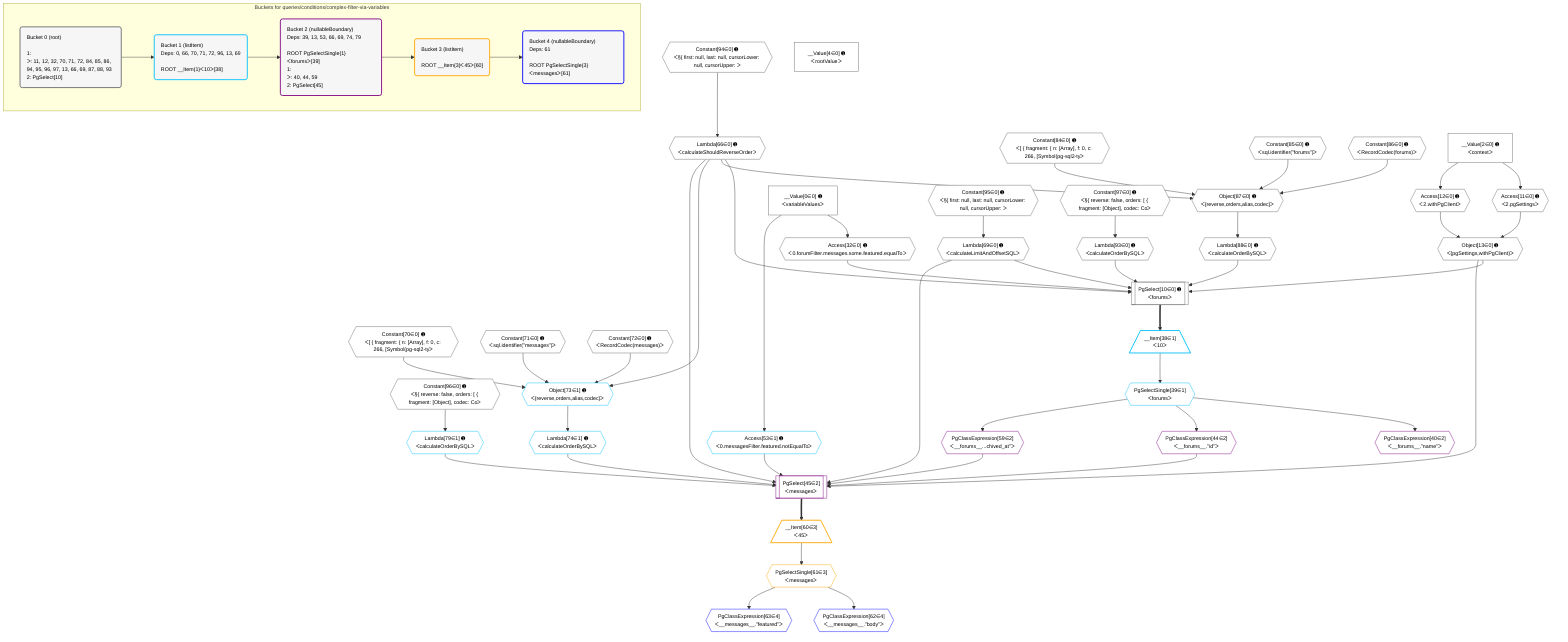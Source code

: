 %%{init: {'themeVariables': { 'fontSize': '12px'}}}%%
graph TD
    classDef path fill:#eee,stroke:#000,color:#000
    classDef plan fill:#fff,stroke-width:1px,color:#000
    classDef itemplan fill:#fff,stroke-width:2px,color:#000
    classDef unbatchedplan fill:#dff,stroke-width:1px,color:#000
    classDef sideeffectplan fill:#fcc,stroke-width:2px,color:#000
    classDef bucket fill:#f6f6f6,color:#000,stroke-width:2px,text-align:left


    %% plan dependencies
    PgSelect10[["PgSelect[10∈0] ➊<br />ᐸforumsᐳ"]]:::plan
    Object13{{"Object[13∈0] ➊<br />ᐸ{pgSettings,withPgClient}ᐳ"}}:::plan
    Access32{{"Access[32∈0] ➊<br />ᐸ0.forumFilter.messages.some.featured.equalToᐳ"}}:::plan
    Lambda66{{"Lambda[66∈0] ➊<br />ᐸcalculateShouldReverseOrderᐳ"}}:::plan
    Lambda69{{"Lambda[69∈0] ➊<br />ᐸcalculateLimitAndOffsetSQLᐳ"}}:::plan
    Lambda88{{"Lambda[88∈0] ➊<br />ᐸcalculateOrderBySQLᐳ"}}:::plan
    Lambda93{{"Lambda[93∈0] ➊<br />ᐸcalculateOrderBySQLᐳ"}}:::plan
    Object13 & Access32 & Lambda66 & Lambda69 & Lambda88 & Lambda93 --> PgSelect10
    Object87{{"Object[87∈0] ➊<br />ᐸ{reverse,orders,alias,codec}ᐳ"}}:::plan
    Constant84{{"Constant[84∈0] ➊<br />ᐸ[ { fragment: { n: [Array], f: 0, c: 266, [Symbol(pg-sql2-tyᐳ"}}:::plan
    Constant85{{"Constant[85∈0] ➊<br />ᐸsql.identifier(”forums”)ᐳ"}}:::plan
    Constant86{{"Constant[86∈0] ➊<br />ᐸRecordCodec(forums)ᐳ"}}:::plan
    Lambda66 & Constant84 & Constant85 & Constant86 --> Object87
    Access11{{"Access[11∈0] ➊<br />ᐸ2.pgSettingsᐳ"}}:::plan
    Access12{{"Access[12∈0] ➊<br />ᐸ2.withPgClientᐳ"}}:::plan
    Access11 & Access12 --> Object13
    __Value2["__Value[2∈0] ➊<br />ᐸcontextᐳ"]:::plan
    __Value2 --> Access11
    __Value2 --> Access12
    __Value0["__Value[0∈0] ➊<br />ᐸvariableValuesᐳ"]:::plan
    __Value0 --> Access32
    Constant94{{"Constant[94∈0] ➊<br />ᐸ§{ first: null, last: null, cursorLower: null, cursorUpper: ᐳ"}}:::plan
    Constant94 --> Lambda66
    Constant95{{"Constant[95∈0] ➊<br />ᐸ§{ first: null, last: null, cursorLower: null, cursorUpper: ᐳ"}}:::plan
    Constant95 --> Lambda69
    Object87 --> Lambda88
    Constant97{{"Constant[97∈0] ➊<br />ᐸ§{ reverse: false, orders: [ { fragment: [Object], codec: Coᐳ"}}:::plan
    Constant97 --> Lambda93
    __Value4["__Value[4∈0] ➊<br />ᐸrootValueᐳ"]:::plan
    Constant70{{"Constant[70∈0] ➊<br />ᐸ[ { fragment: { n: [Array], f: 0, c: 266, [Symbol(pg-sql2-tyᐳ"}}:::plan
    Constant71{{"Constant[71∈0] ➊<br />ᐸsql.identifier(”messages”)ᐳ"}}:::plan
    Constant72{{"Constant[72∈0] ➊<br />ᐸRecordCodec(messages)ᐳ"}}:::plan
    Constant96{{"Constant[96∈0] ➊<br />ᐸ§{ reverse: false, orders: [ { fragment: [Object], codec: Coᐳ"}}:::plan
    Object73{{"Object[73∈1] ➊<br />ᐸ{reverse,orders,alias,codec}ᐳ"}}:::plan
    Lambda66 & Constant70 & Constant71 & Constant72 --> Object73
    __Item38[/"__Item[38∈1]<br />ᐸ10ᐳ"\]:::itemplan
    PgSelect10 ==> __Item38
    PgSelectSingle39{{"PgSelectSingle[39∈1]<br />ᐸforumsᐳ"}}:::plan
    __Item38 --> PgSelectSingle39
    Access53{{"Access[53∈1] ➊<br />ᐸ0.messagesFilter.featured.notEqualToᐳ"}}:::plan
    __Value0 --> Access53
    Lambda74{{"Lambda[74∈1] ➊<br />ᐸcalculateOrderBySQLᐳ"}}:::plan
    Object73 --> Lambda74
    Lambda79{{"Lambda[79∈1] ➊<br />ᐸcalculateOrderBySQLᐳ"}}:::plan
    Constant96 --> Lambda79
    PgSelect45[["PgSelect[45∈2]<br />ᐸmessagesᐳ"]]:::plan
    PgClassExpression44{{"PgClassExpression[44∈2]<br />ᐸ__forums__.”id”ᐳ"}}:::plan
    PgClassExpression59{{"PgClassExpression[59∈2]<br />ᐸ__forums__...chived_at”ᐳ"}}:::plan
    Object13 & PgClassExpression44 & Access53 & PgClassExpression59 & Lambda66 & Lambda69 & Lambda74 & Lambda79 --> PgSelect45
    PgClassExpression40{{"PgClassExpression[40∈2]<br />ᐸ__forums__.”name”ᐳ"}}:::plan
    PgSelectSingle39 --> PgClassExpression40
    PgSelectSingle39 --> PgClassExpression44
    PgSelectSingle39 --> PgClassExpression59
    __Item60[/"__Item[60∈3]<br />ᐸ45ᐳ"\]:::itemplan
    PgSelect45 ==> __Item60
    PgSelectSingle61{{"PgSelectSingle[61∈3]<br />ᐸmessagesᐳ"}}:::plan
    __Item60 --> PgSelectSingle61
    PgClassExpression62{{"PgClassExpression[62∈4]<br />ᐸ__messages__.”body”ᐳ"}}:::plan
    PgSelectSingle61 --> PgClassExpression62
    PgClassExpression63{{"PgClassExpression[63∈4]<br />ᐸ__messages__.”featured”ᐳ"}}:::plan
    PgSelectSingle61 --> PgClassExpression63

    %% define steps

    subgraph "Buckets for queries/conditions/complex-filter-via-variables"
    Bucket0("Bucket 0 (root)<br /><br />1: <br />ᐳ: 11, 12, 32, 70, 71, 72, 84, 85, 86, 94, 95, 96, 97, 13, 66, 69, 87, 88, 93<br />2: PgSelect[10]"):::bucket
    classDef bucket0 stroke:#696969
    class Bucket0,__Value0,__Value2,__Value4,PgSelect10,Access11,Access12,Object13,Access32,Lambda66,Lambda69,Constant70,Constant71,Constant72,Constant84,Constant85,Constant86,Object87,Lambda88,Lambda93,Constant94,Constant95,Constant96,Constant97 bucket0
    Bucket1("Bucket 1 (listItem)<br />Deps: 0, 66, 70, 71, 72, 96, 13, 69<br /><br />ROOT __Item{1}ᐸ10ᐳ[38]"):::bucket
    classDef bucket1 stroke:#00bfff
    class Bucket1,__Item38,PgSelectSingle39,Access53,Object73,Lambda74,Lambda79 bucket1
    Bucket2("Bucket 2 (nullableBoundary)<br />Deps: 39, 13, 53, 66, 69, 74, 79<br /><br />ROOT PgSelectSingle{1}ᐸforumsᐳ[39]<br />1: <br />ᐳ: 40, 44, 59<br />2: PgSelect[45]"):::bucket
    classDef bucket2 stroke:#7f007f
    class Bucket2,PgClassExpression40,PgClassExpression44,PgSelect45,PgClassExpression59 bucket2
    Bucket3("Bucket 3 (listItem)<br /><br />ROOT __Item{3}ᐸ45ᐳ[60]"):::bucket
    classDef bucket3 stroke:#ffa500
    class Bucket3,__Item60,PgSelectSingle61 bucket3
    Bucket4("Bucket 4 (nullableBoundary)<br />Deps: 61<br /><br />ROOT PgSelectSingle{3}ᐸmessagesᐳ[61]"):::bucket
    classDef bucket4 stroke:#0000ff
    class Bucket4,PgClassExpression62,PgClassExpression63 bucket4
    Bucket0 --> Bucket1
    Bucket1 --> Bucket2
    Bucket2 --> Bucket3
    Bucket3 --> Bucket4
    end